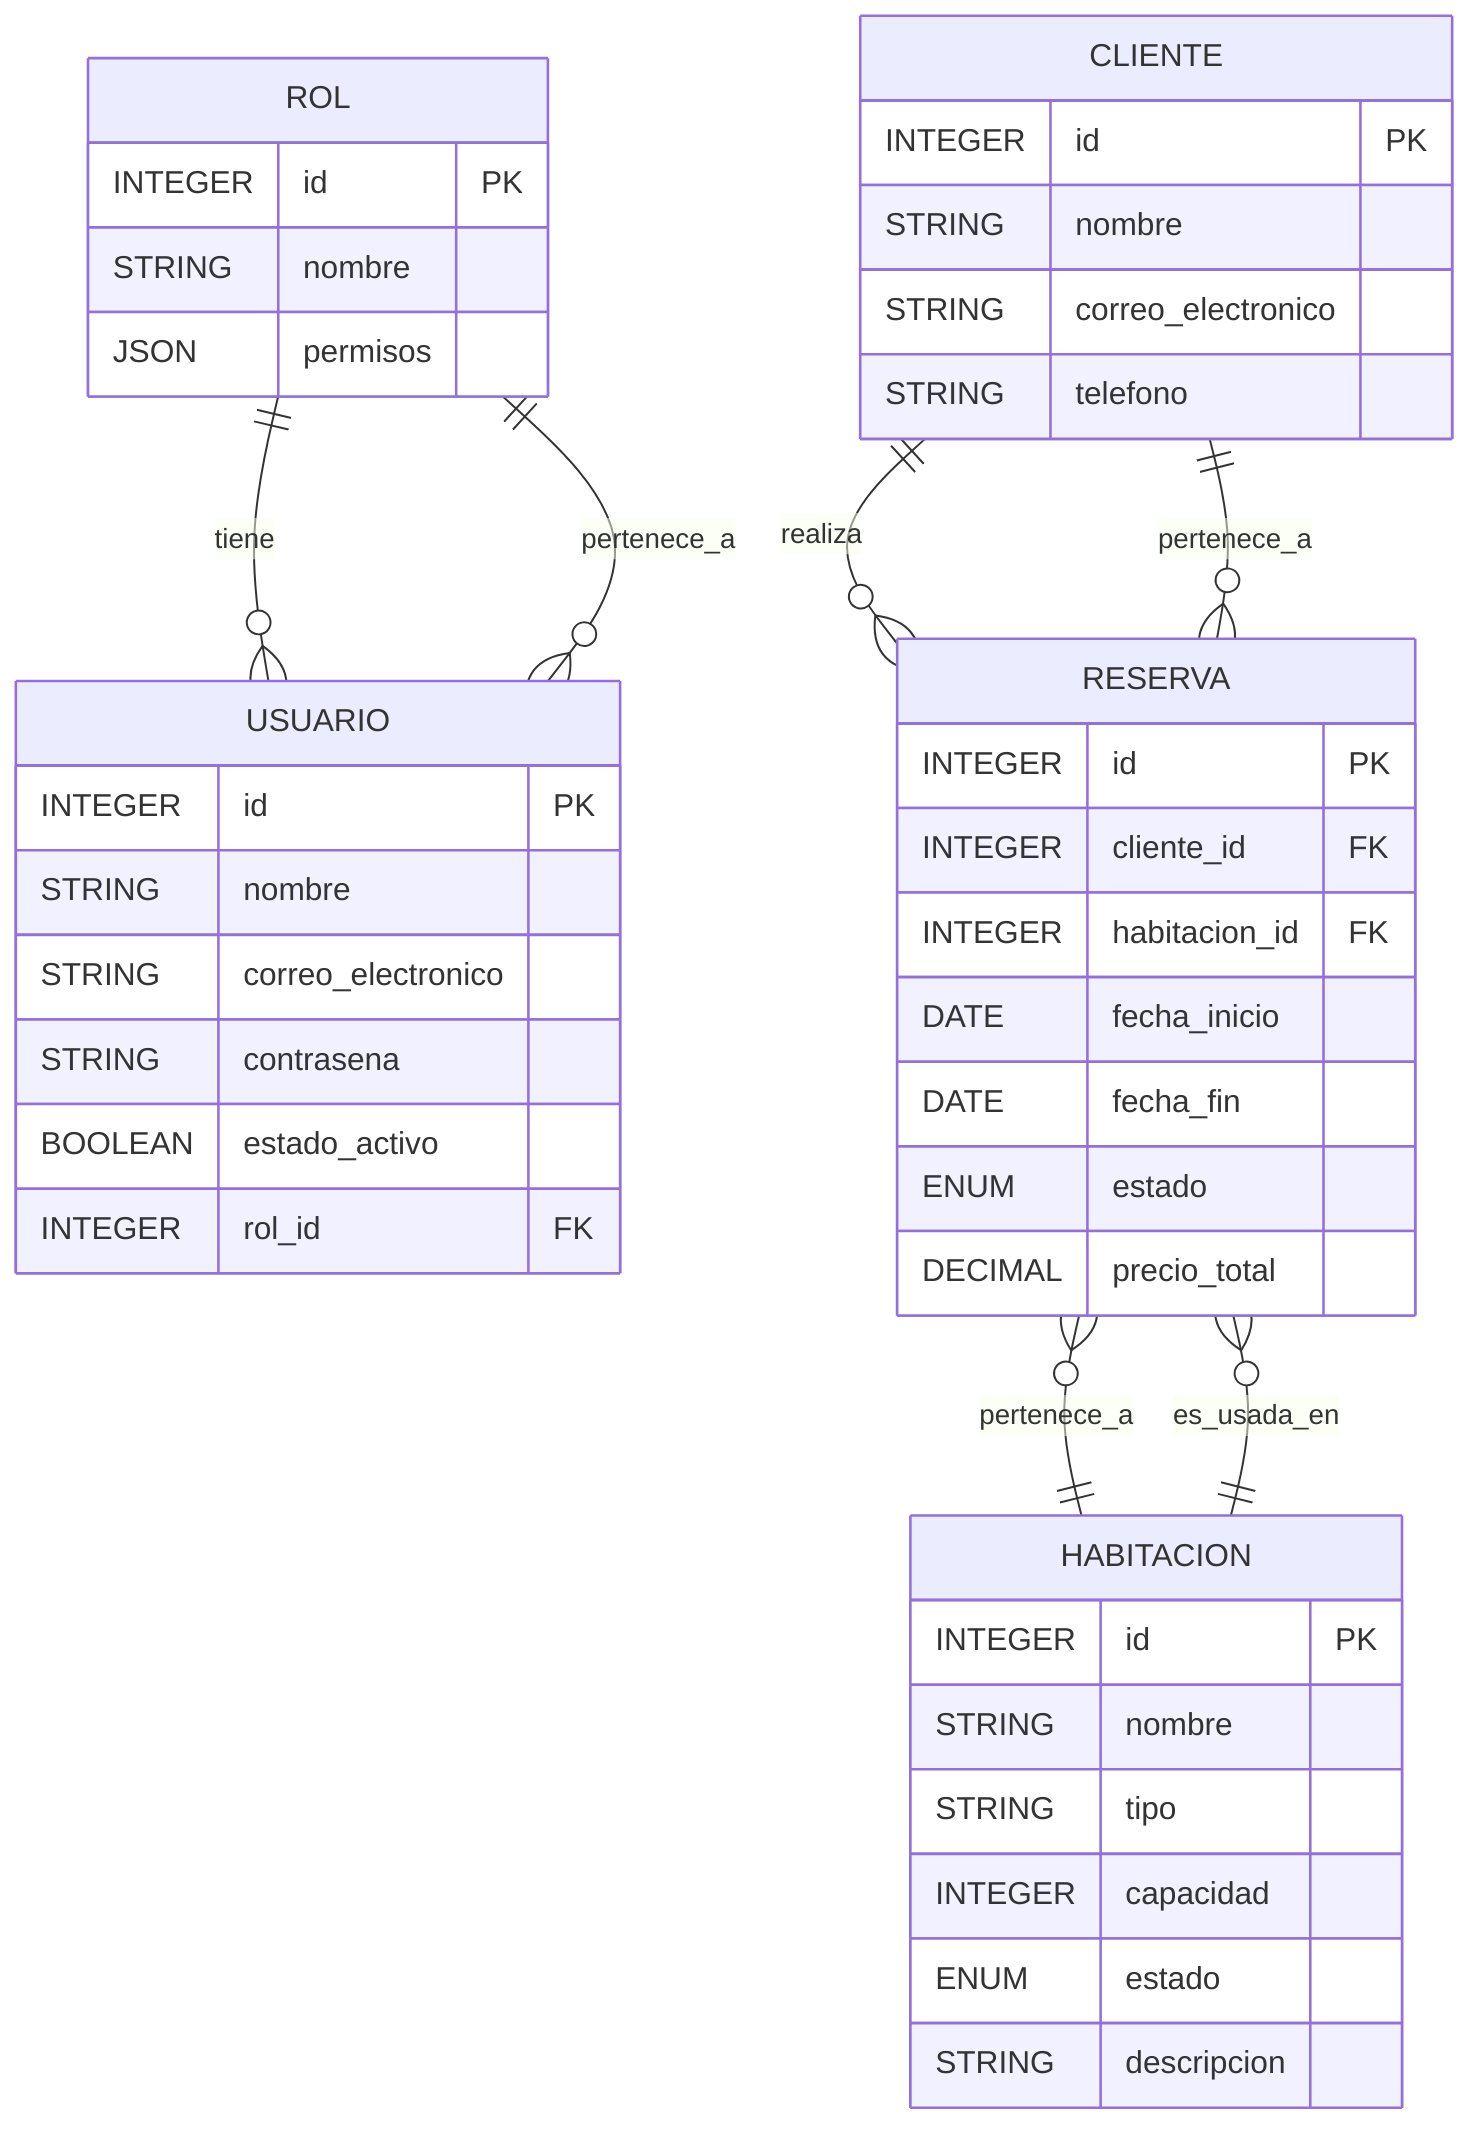 erDiagram

  ROL {
    INTEGER id PK
    STRING nombre
    JSON permisos
  }
  USUARIO {
    INTEGER id PK
    STRING nombre
    STRING correo_electronico
    STRING contrasena
    BOOLEAN estado_activo
    INTEGER rol_id FK
  }
  CLIENTE {
    INTEGER id PK
    STRING nombre
    STRING correo_electronico
    STRING telefono
  }
  HABITACION {
    INTEGER id PK
    STRING nombre
    STRING tipo
    INTEGER capacidad
    ENUM estado
    STRING descripcion
  }
  RESERVA {
    INTEGER id PK
    INTEGER cliente_id FK
    INTEGER habitacion_id FK
    DATE fecha_inicio
    DATE fecha_fin
    ENUM estado
    DECIMAL precio_total
  }

  ROL ||--o{ USUARIO : tiene
  USUARIO }o--|| ROL : pertenece_a
  CLIENTE ||--o{ RESERVA : "realiza"
  RESERVA }o--|| CLIENTE : "pertenece_a"
  HABITACION ||--o{ RESERVA : "es_usada_en"
  RESERVA }o--|| HABITACION : "pertenece_a"